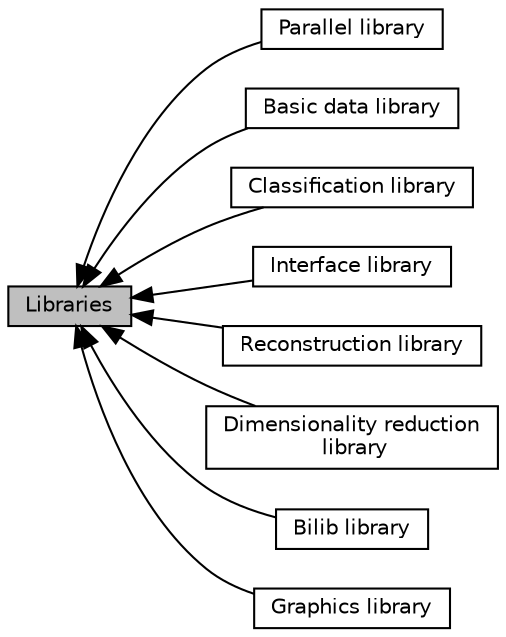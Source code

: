 digraph "Libraries"
{
  edge [fontname="Helvetica",fontsize="10",labelfontname="Helvetica",labelfontsize="10"];
  node [fontname="Helvetica",fontsize="10",shape=record];
  rankdir=LR;
  Node7 [label="Parallel library",height=0.2,width=0.4,color="black", fillcolor="white", style="filled",URL="$group__ParallelLibrary.html"];
  Node1 [label="Basic data library",height=0.2,width=0.4,color="black", fillcolor="white", style="filled",URL="$group__DataLibrary.html"];
  Node3 [label="Classification library",height=0.2,width=0.4,color="black", fillcolor="white", style="filled",URL="$group__ClassificationLibrary.html"];
  Node0 [label="Libraries",height=0.2,width=0.4,color="black", fillcolor="grey75", style="filled", fontcolor="black"];
  Node5 [label="Interface library",height=0.2,width=0.4,color="black", fillcolor="white", style="filled",URL="$group__InterfaceLibrary.html"];
  Node2 [label="Reconstruction library",height=0.2,width=0.4,color="black", fillcolor="white", style="filled",URL="$group__ReconsLibrary.html"];
  Node8 [label="Dimensionality reduction\l library",height=0.2,width=0.4,color="black", fillcolor="white", style="filled",URL="$group__DimRedLibrary.html"];
  Node6 [label="Bilib library",height=0.2,width=0.4,color="black", fillcolor="white", style="filled",URL="$group__BilibLibrary.html"];
  Node4 [label="Graphics library",height=0.2,width=0.4,color="black", fillcolor="white", style="filled",URL="$group__GraphicsLibrary.html"];
  Node0->Node1 [shape=plaintext, dir="back", style="solid"];
  Node0->Node2 [shape=plaintext, dir="back", style="solid"];
  Node0->Node3 [shape=plaintext, dir="back", style="solid"];
  Node0->Node4 [shape=plaintext, dir="back", style="solid"];
  Node0->Node5 [shape=plaintext, dir="back", style="solid"];
  Node0->Node6 [shape=plaintext, dir="back", style="solid"];
  Node0->Node7 [shape=plaintext, dir="back", style="solid"];
  Node0->Node8 [shape=plaintext, dir="back", style="solid"];
}
